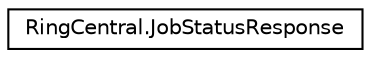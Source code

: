 digraph "Graphical Class Hierarchy"
{
 // LATEX_PDF_SIZE
  edge [fontname="Helvetica",fontsize="10",labelfontname="Helvetica",labelfontsize="10"];
  node [fontname="Helvetica",fontsize="10",shape=record];
  rankdir="LR";
  Node0 [label="RingCentral.JobStatusResponse",height=0.2,width=0.4,color="black", fillcolor="white", style="filled",URL="$classRingCentral_1_1JobStatusResponse.html",tooltip=" "];
}
